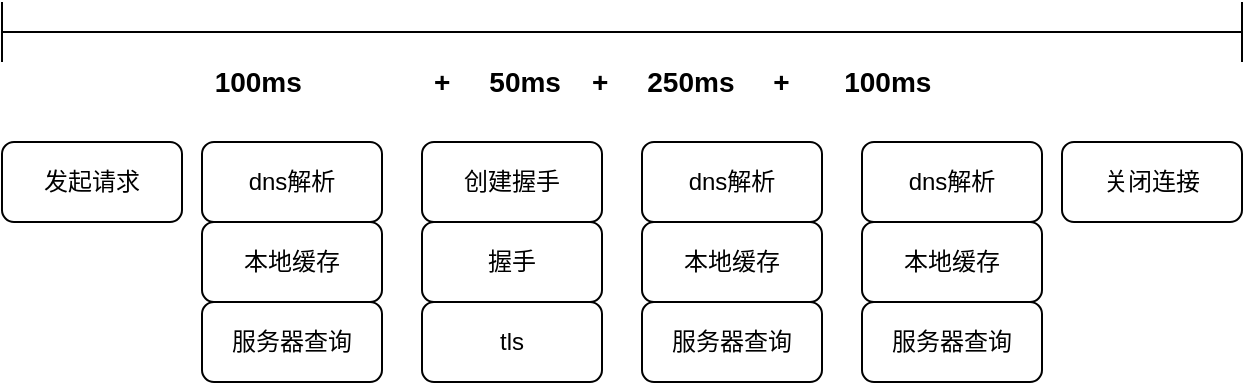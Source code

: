 <mxfile version="20.2.8" type="github">
  <diagram id="NXv0pELMYCjsuVXl-Eik" name="第 1 页">
    <mxGraphModel dx="929" dy="566" grid="1" gridSize="10" guides="1" tooltips="1" connect="1" arrows="1" fold="1" page="1" pageScale="1" pageWidth="827" pageHeight="1169" math="0" shadow="0">
      <root>
        <mxCell id="0" />
        <mxCell id="1" parent="0" />
        <mxCell id="U8P-30OzF6ij05lUr_d0-2" value="" style="shape=crossbar;whiteSpace=wrap;html=1;rounded=1;" vertex="1" parent="1">
          <mxGeometry x="140" y="120" width="620" height="30" as="geometry" />
        </mxCell>
        <mxCell id="U8P-30OzF6ij05lUr_d0-4" value="发起请求" style="rounded=1;whiteSpace=wrap;html=1;" vertex="1" parent="1">
          <mxGeometry x="140" y="190" width="90" height="40" as="geometry" />
        </mxCell>
        <mxCell id="U8P-30OzF6ij05lUr_d0-5" value="dns解析" style="rounded=1;whiteSpace=wrap;html=1;" vertex="1" parent="1">
          <mxGeometry x="240" y="190" width="90" height="40" as="geometry" />
        </mxCell>
        <mxCell id="U8P-30OzF6ij05lUr_d0-6" value="服务器查询" style="rounded=1;whiteSpace=wrap;html=1;" vertex="1" parent="1">
          <mxGeometry x="240" y="270" width="90" height="40" as="geometry" />
        </mxCell>
        <mxCell id="U8P-30OzF6ij05lUr_d0-7" value="本地缓存" style="rounded=1;whiteSpace=wrap;html=1;" vertex="1" parent="1">
          <mxGeometry x="240" y="230" width="90" height="40" as="geometry" />
        </mxCell>
        <mxCell id="U8P-30OzF6ij05lUr_d0-10" value="创建握手" style="rounded=1;whiteSpace=wrap;html=1;" vertex="1" parent="1">
          <mxGeometry x="350" y="190" width="90" height="40" as="geometry" />
        </mxCell>
        <mxCell id="U8P-30OzF6ij05lUr_d0-11" value="握手" style="rounded=1;whiteSpace=wrap;html=1;" vertex="1" parent="1">
          <mxGeometry x="350" y="230" width="90" height="40" as="geometry" />
        </mxCell>
        <mxCell id="U8P-30OzF6ij05lUr_d0-13" value="tls" style="rounded=1;whiteSpace=wrap;html=1;" vertex="1" parent="1">
          <mxGeometry x="350" y="270" width="90" height="40" as="geometry" />
        </mxCell>
        <mxCell id="U8P-30OzF6ij05lUr_d0-14" value="dns解析" style="rounded=1;whiteSpace=wrap;html=1;" vertex="1" parent="1">
          <mxGeometry x="460" y="190" width="90" height="40" as="geometry" />
        </mxCell>
        <mxCell id="U8P-30OzF6ij05lUr_d0-15" value="服务器查询" style="rounded=1;whiteSpace=wrap;html=1;" vertex="1" parent="1">
          <mxGeometry x="460" y="270" width="90" height="40" as="geometry" />
        </mxCell>
        <mxCell id="U8P-30OzF6ij05lUr_d0-16" value="本地缓存" style="rounded=1;whiteSpace=wrap;html=1;" vertex="1" parent="1">
          <mxGeometry x="460" y="230" width="90" height="40" as="geometry" />
        </mxCell>
        <mxCell id="U8P-30OzF6ij05lUr_d0-17" value="dns解析" style="rounded=1;whiteSpace=wrap;html=1;" vertex="1" parent="1">
          <mxGeometry x="570" y="190" width="90" height="40" as="geometry" />
        </mxCell>
        <mxCell id="U8P-30OzF6ij05lUr_d0-18" value="服务器查询" style="rounded=1;whiteSpace=wrap;html=1;" vertex="1" parent="1">
          <mxGeometry x="570" y="270" width="90" height="40" as="geometry" />
        </mxCell>
        <mxCell id="U8P-30OzF6ij05lUr_d0-19" value="本地缓存" style="rounded=1;whiteSpace=wrap;html=1;" vertex="1" parent="1">
          <mxGeometry x="570" y="230" width="90" height="40" as="geometry" />
        </mxCell>
        <mxCell id="U8P-30OzF6ij05lUr_d0-20" value="关闭连接" style="rounded=1;whiteSpace=wrap;html=1;" vertex="1" parent="1">
          <mxGeometry x="670" y="190" width="90" height="40" as="geometry" />
        </mxCell>
        <mxCell id="U8P-30OzF6ij05lUr_d0-22" value="&lt;font style=&quot;font-size: 14px;&quot;&gt;&lt;b&gt;100ms&amp;nbsp; &amp;nbsp; &amp;nbsp; &amp;nbsp; &amp;nbsp; &amp;nbsp; &amp;nbsp; &amp;nbsp; &amp;nbsp;+&amp;nbsp; &amp;nbsp; &amp;nbsp;50ms&amp;nbsp; &amp;nbsp; +&amp;nbsp; &amp;nbsp; &amp;nbsp;250ms&amp;nbsp; &amp;nbsp; &amp;nbsp;+&amp;nbsp; &amp;nbsp; &amp;nbsp; &amp;nbsp;100ms&lt;/b&gt;&lt;/font&gt;" style="text;html=1;align=center;verticalAlign=middle;resizable=0;points=[];autosize=1;strokeColor=none;fillColor=none;" vertex="1" parent="1">
          <mxGeometry x="235" y="145" width="380" height="30" as="geometry" />
        </mxCell>
      </root>
    </mxGraphModel>
  </diagram>
</mxfile>

